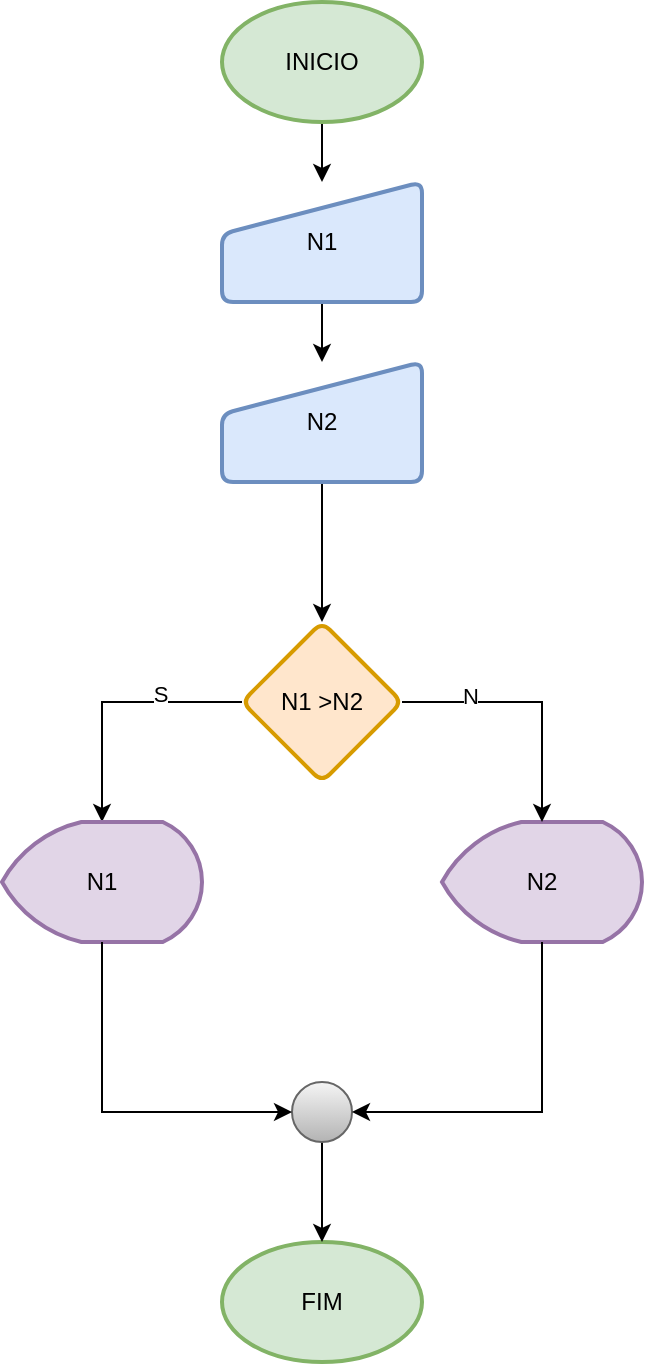 <mxfile version="26.2.10">
  <diagram id="C5RBs43oDa-KdzZeNtuy" name="Page-1">
    <mxGraphModel dx="1044" dy="562" grid="1" gridSize="10" guides="1" tooltips="1" connect="1" arrows="1" fold="1" page="1" pageScale="1" pageWidth="827" pageHeight="1169" math="0" shadow="0">
      <root>
        <mxCell id="WIyWlLk6GJQsqaUBKTNV-0" />
        <mxCell id="WIyWlLk6GJQsqaUBKTNV-1" parent="WIyWlLk6GJQsqaUBKTNV-0" />
        <mxCell id="UniS1nLERJJOshC_yrlD-7" value="" style="edgeStyle=orthogonalEdgeStyle;rounded=0;orthogonalLoop=1;jettySize=auto;html=1;" edge="1" parent="WIyWlLk6GJQsqaUBKTNV-1" source="UniS1nLERJJOshC_yrlD-0" target="UniS1nLERJJOshC_yrlD-2">
          <mxGeometry relative="1" as="geometry" />
        </mxCell>
        <mxCell id="UniS1nLERJJOshC_yrlD-0" value="INICIO" style="strokeWidth=2;html=1;shape=mxgraph.flowchart.start_1;whiteSpace=wrap;fillColor=#d5e8d4;strokeColor=#82b366;" vertex="1" parent="WIyWlLk6GJQsqaUBKTNV-1">
          <mxGeometry x="360" y="260" width="100" height="60" as="geometry" />
        </mxCell>
        <mxCell id="UniS1nLERJJOshC_yrlD-1" value="FIM" style="strokeWidth=2;html=1;shape=mxgraph.flowchart.start_1;whiteSpace=wrap;fillColor=#d5e8d4;strokeColor=#82b366;" vertex="1" parent="WIyWlLk6GJQsqaUBKTNV-1">
          <mxGeometry x="360" y="880" width="100" height="60" as="geometry" />
        </mxCell>
        <mxCell id="UniS1nLERJJOshC_yrlD-6" value="" style="edgeStyle=orthogonalEdgeStyle;rounded=0;orthogonalLoop=1;jettySize=auto;html=1;" edge="1" parent="WIyWlLk6GJQsqaUBKTNV-1" source="UniS1nLERJJOshC_yrlD-2" target="UniS1nLERJJOshC_yrlD-3">
          <mxGeometry relative="1" as="geometry" />
        </mxCell>
        <mxCell id="UniS1nLERJJOshC_yrlD-2" value="N1&lt;span style=&quot;color: rgba(0, 0, 0, 0); font-family: monospace; font-size: 0px; text-align: start; text-wrap-mode: nowrap;&quot;&gt;%3CmxGraphModel%3E%3Croot%3E%3CmxCell%20id%3D%220%22%2F%3E%3CmxCell%20id%3D%221%22%20parent%3D%220%22%2F%3E%3CmxCell%20id%3D%222%22%20value%3D%22%22%20style%3D%22strokeWidth%3D2%3Bhtml%3D1%3Bshape%3Dmxgraph.flowchart.start_1%3BwhiteSpace%3Dwrap%3BfillColor%3D%23d5e8d4%3BstrokeColor%3D%2382b366%3B%22%20vertex%3D%221%22%20parent%3D%221%22%3E%3CmxGeometry%20x%3D%22360%22%20y%3D%22260%22%20width%3D%22100%22%20height%3D%2260%22%20as%3D%22geometry%22%2F%3E%3C%2FmxCell%3E%3C%2Froot%3E%3C%2FmxGraphModel%3E&lt;/span&gt;" style="html=1;strokeWidth=2;shape=manualInput;whiteSpace=wrap;rounded=1;size=26;arcSize=11;fillColor=#dae8fc;strokeColor=#6c8ebf;" vertex="1" parent="WIyWlLk6GJQsqaUBKTNV-1">
          <mxGeometry x="360" y="350" width="100" height="60" as="geometry" />
        </mxCell>
        <mxCell id="UniS1nLERJJOshC_yrlD-5" value="" style="edgeStyle=orthogonalEdgeStyle;rounded=0;orthogonalLoop=1;jettySize=auto;html=1;" edge="1" parent="WIyWlLk6GJQsqaUBKTNV-1" source="UniS1nLERJJOshC_yrlD-3" target="UniS1nLERJJOshC_yrlD-4">
          <mxGeometry relative="1" as="geometry" />
        </mxCell>
        <mxCell id="UniS1nLERJJOshC_yrlD-3" value="N2" style="html=1;strokeWidth=2;shape=manualInput;whiteSpace=wrap;rounded=1;size=26;arcSize=11;fillColor=#dae8fc;strokeColor=#6c8ebf;" vertex="1" parent="WIyWlLk6GJQsqaUBKTNV-1">
          <mxGeometry x="360" y="440" width="100" height="60" as="geometry" />
        </mxCell>
        <mxCell id="UniS1nLERJJOshC_yrlD-10" style="edgeStyle=orthogonalEdgeStyle;rounded=0;orthogonalLoop=1;jettySize=auto;html=1;exitX=0;exitY=0.5;exitDx=0;exitDy=0;" edge="1" parent="WIyWlLk6GJQsqaUBKTNV-1" source="UniS1nLERJJOshC_yrlD-4" target="UniS1nLERJJOshC_yrlD-8">
          <mxGeometry relative="1" as="geometry" />
        </mxCell>
        <mxCell id="UniS1nLERJJOshC_yrlD-11" value="S" style="edgeLabel;html=1;align=center;verticalAlign=middle;resizable=0;points=[];" vertex="1" connectable="0" parent="UniS1nLERJJOshC_yrlD-10">
          <mxGeometry x="-0.372" y="-4" relative="1" as="geometry">
            <mxPoint as="offset" />
          </mxGeometry>
        </mxCell>
        <mxCell id="UniS1nLERJJOshC_yrlD-4" value="N1 &amp;gt;N2" style="rhombus;whiteSpace=wrap;html=1;fillColor=#ffe6cc;strokeColor=#d79b00;strokeWidth=2;rounded=1;arcSize=11;" vertex="1" parent="WIyWlLk6GJQsqaUBKTNV-1">
          <mxGeometry x="370" y="570" width="80" height="80" as="geometry" />
        </mxCell>
        <mxCell id="UniS1nLERJJOshC_yrlD-8" value="N1" style="strokeWidth=2;html=1;shape=mxgraph.flowchart.display;whiteSpace=wrap;fillColor=#e1d5e7;strokeColor=#9673a6;" vertex="1" parent="WIyWlLk6GJQsqaUBKTNV-1">
          <mxGeometry x="250" y="670" width="100" height="60" as="geometry" />
        </mxCell>
        <mxCell id="UniS1nLERJJOshC_yrlD-9" value="N2" style="strokeWidth=2;html=1;shape=mxgraph.flowchart.display;whiteSpace=wrap;fillColor=#e1d5e7;strokeColor=#9673a6;" vertex="1" parent="WIyWlLk6GJQsqaUBKTNV-1">
          <mxGeometry x="470" y="670" width="100" height="60" as="geometry" />
        </mxCell>
        <mxCell id="UniS1nLERJJOshC_yrlD-12" style="edgeStyle=orthogonalEdgeStyle;rounded=0;orthogonalLoop=1;jettySize=auto;html=1;exitX=1;exitY=0.5;exitDx=0;exitDy=0;entryX=0.5;entryY=0;entryDx=0;entryDy=0;entryPerimeter=0;" edge="1" parent="WIyWlLk6GJQsqaUBKTNV-1" source="UniS1nLERJJOshC_yrlD-4" target="UniS1nLERJJOshC_yrlD-9">
          <mxGeometry relative="1" as="geometry" />
        </mxCell>
        <mxCell id="UniS1nLERJJOshC_yrlD-13" value="N" style="edgeLabel;html=1;align=center;verticalAlign=middle;resizable=0;points=[];" vertex="1" connectable="0" parent="UniS1nLERJJOshC_yrlD-12">
          <mxGeometry x="-0.474" y="3" relative="1" as="geometry">
            <mxPoint as="offset" />
          </mxGeometry>
        </mxCell>
        <mxCell id="UniS1nLERJJOshC_yrlD-17" value="" style="edgeStyle=orthogonalEdgeStyle;rounded=0;orthogonalLoop=1;jettySize=auto;html=1;" edge="1" parent="WIyWlLk6GJQsqaUBKTNV-1" source="UniS1nLERJJOshC_yrlD-14" target="UniS1nLERJJOshC_yrlD-1">
          <mxGeometry relative="1" as="geometry" />
        </mxCell>
        <mxCell id="UniS1nLERJJOshC_yrlD-14" value="" style="verticalLabelPosition=bottom;verticalAlign=top;html=1;shape=mxgraph.flowchart.on-page_reference;fillColor=#f5f5f5;gradientColor=#b3b3b3;strokeColor=#666666;" vertex="1" parent="WIyWlLk6GJQsqaUBKTNV-1">
          <mxGeometry x="395" y="800" width="30" height="30" as="geometry" />
        </mxCell>
        <mxCell id="UniS1nLERJJOshC_yrlD-15" style="edgeStyle=orthogonalEdgeStyle;rounded=0;orthogonalLoop=1;jettySize=auto;html=1;exitX=0.5;exitY=1;exitDx=0;exitDy=0;exitPerimeter=0;entryX=0;entryY=0.5;entryDx=0;entryDy=0;entryPerimeter=0;" edge="1" parent="WIyWlLk6GJQsqaUBKTNV-1" source="UniS1nLERJJOshC_yrlD-8" target="UniS1nLERJJOshC_yrlD-14">
          <mxGeometry relative="1" as="geometry" />
        </mxCell>
        <mxCell id="UniS1nLERJJOshC_yrlD-16" style="edgeStyle=orthogonalEdgeStyle;rounded=0;orthogonalLoop=1;jettySize=auto;html=1;exitX=0.5;exitY=1;exitDx=0;exitDy=0;exitPerimeter=0;entryX=1;entryY=0.5;entryDx=0;entryDy=0;entryPerimeter=0;" edge="1" parent="WIyWlLk6GJQsqaUBKTNV-1" source="UniS1nLERJJOshC_yrlD-9" target="UniS1nLERJJOshC_yrlD-14">
          <mxGeometry relative="1" as="geometry" />
        </mxCell>
      </root>
    </mxGraphModel>
  </diagram>
</mxfile>

